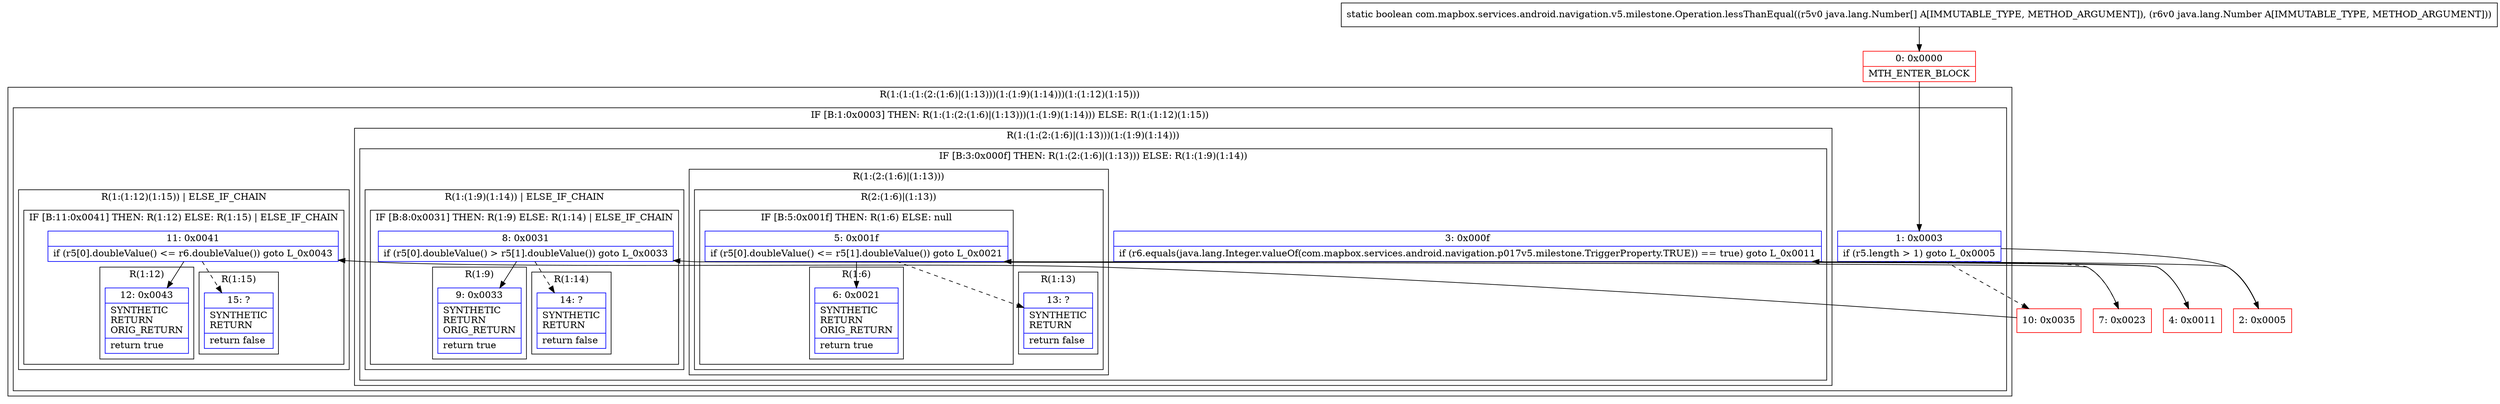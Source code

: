 digraph "CFG forcom.mapbox.services.android.navigation.v5.milestone.Operation.lessThanEqual([Ljava\/lang\/Number;Ljava\/lang\/Number;)Z" {
subgraph cluster_Region_1394950595 {
label = "R(1:(1:(1:(2:(1:6)|(1:13)))(1:(1:9)(1:14)))(1:(1:12)(1:15)))";
node [shape=record,color=blue];
subgraph cluster_IfRegion_1427706016 {
label = "IF [B:1:0x0003] THEN: R(1:(1:(2:(1:6)|(1:13)))(1:(1:9)(1:14))) ELSE: R(1:(1:12)(1:15))";
node [shape=record,color=blue];
Node_1 [shape=record,label="{1\:\ 0x0003|if (r5.length \> 1) goto L_0x0005\l}"];
subgraph cluster_Region_2052275625 {
label = "R(1:(1:(2:(1:6)|(1:13)))(1:(1:9)(1:14)))";
node [shape=record,color=blue];
subgraph cluster_IfRegion_958302409 {
label = "IF [B:3:0x000f] THEN: R(1:(2:(1:6)|(1:13))) ELSE: R(1:(1:9)(1:14))";
node [shape=record,color=blue];
Node_3 [shape=record,label="{3\:\ 0x000f|if (r6.equals(java.lang.Integer.valueOf(com.mapbox.services.android.navigation.p017v5.milestone.TriggerProperty.TRUE)) == true) goto L_0x0011\l}"];
subgraph cluster_Region_1087171952 {
label = "R(1:(2:(1:6)|(1:13)))";
node [shape=record,color=blue];
subgraph cluster_Region_1573743065 {
label = "R(2:(1:6)|(1:13))";
node [shape=record,color=blue];
subgraph cluster_IfRegion_1049672124 {
label = "IF [B:5:0x001f] THEN: R(1:6) ELSE: null";
node [shape=record,color=blue];
Node_5 [shape=record,label="{5\:\ 0x001f|if (r5[0].doubleValue() \<= r5[1].doubleValue()) goto L_0x0021\l}"];
subgraph cluster_Region_1938105959 {
label = "R(1:6)";
node [shape=record,color=blue];
Node_6 [shape=record,label="{6\:\ 0x0021|SYNTHETIC\lRETURN\lORIG_RETURN\l|return true\l}"];
}
}
subgraph cluster_Region_1409671690 {
label = "R(1:13)";
node [shape=record,color=blue];
Node_13 [shape=record,label="{13\:\ ?|SYNTHETIC\lRETURN\l|return false\l}"];
}
}
}
subgraph cluster_Region_1647364850 {
label = "R(1:(1:9)(1:14)) | ELSE_IF_CHAIN\l";
node [shape=record,color=blue];
subgraph cluster_IfRegion_1507250769 {
label = "IF [B:8:0x0031] THEN: R(1:9) ELSE: R(1:14) | ELSE_IF_CHAIN\l";
node [shape=record,color=blue];
Node_8 [shape=record,label="{8\:\ 0x0031|if (r5[0].doubleValue() \> r5[1].doubleValue()) goto L_0x0033\l}"];
subgraph cluster_Region_54161682 {
label = "R(1:9)";
node [shape=record,color=blue];
Node_9 [shape=record,label="{9\:\ 0x0033|SYNTHETIC\lRETURN\lORIG_RETURN\l|return true\l}"];
}
subgraph cluster_Region_2018825933 {
label = "R(1:14)";
node [shape=record,color=blue];
Node_14 [shape=record,label="{14\:\ ?|SYNTHETIC\lRETURN\l|return false\l}"];
}
}
}
}
}
subgraph cluster_Region_475522159 {
label = "R(1:(1:12)(1:15)) | ELSE_IF_CHAIN\l";
node [shape=record,color=blue];
subgraph cluster_IfRegion_1945958894 {
label = "IF [B:11:0x0041] THEN: R(1:12) ELSE: R(1:15) | ELSE_IF_CHAIN\l";
node [shape=record,color=blue];
Node_11 [shape=record,label="{11\:\ 0x0041|if (r5[0].doubleValue() \<= r6.doubleValue()) goto L_0x0043\l}"];
subgraph cluster_Region_597603426 {
label = "R(1:12)";
node [shape=record,color=blue];
Node_12 [shape=record,label="{12\:\ 0x0043|SYNTHETIC\lRETURN\lORIG_RETURN\l|return true\l}"];
}
subgraph cluster_Region_2107829346 {
label = "R(1:15)";
node [shape=record,color=blue];
Node_15 [shape=record,label="{15\:\ ?|SYNTHETIC\lRETURN\l|return false\l}"];
}
}
}
}
}
Node_0 [shape=record,color=red,label="{0\:\ 0x0000|MTH_ENTER_BLOCK\l}"];
Node_2 [shape=record,color=red,label="{2\:\ 0x0005}"];
Node_4 [shape=record,color=red,label="{4\:\ 0x0011}"];
Node_7 [shape=record,color=red,label="{7\:\ 0x0023}"];
Node_10 [shape=record,color=red,label="{10\:\ 0x0035}"];
MethodNode[shape=record,label="{static boolean com.mapbox.services.android.navigation.v5.milestone.Operation.lessThanEqual((r5v0 java.lang.Number[] A[IMMUTABLE_TYPE, METHOD_ARGUMENT]), (r6v0 java.lang.Number A[IMMUTABLE_TYPE, METHOD_ARGUMENT])) }"];
MethodNode -> Node_0;
Node_1 -> Node_2;
Node_1 -> Node_10[style=dashed];
Node_3 -> Node_4;
Node_3 -> Node_7[style=dashed];
Node_5 -> Node_6;
Node_5 -> Node_13[style=dashed];
Node_8 -> Node_9;
Node_8 -> Node_14[style=dashed];
Node_11 -> Node_12;
Node_11 -> Node_15[style=dashed];
Node_0 -> Node_1;
Node_2 -> Node_3;
Node_4 -> Node_5;
Node_7 -> Node_8;
Node_10 -> Node_11;
}

